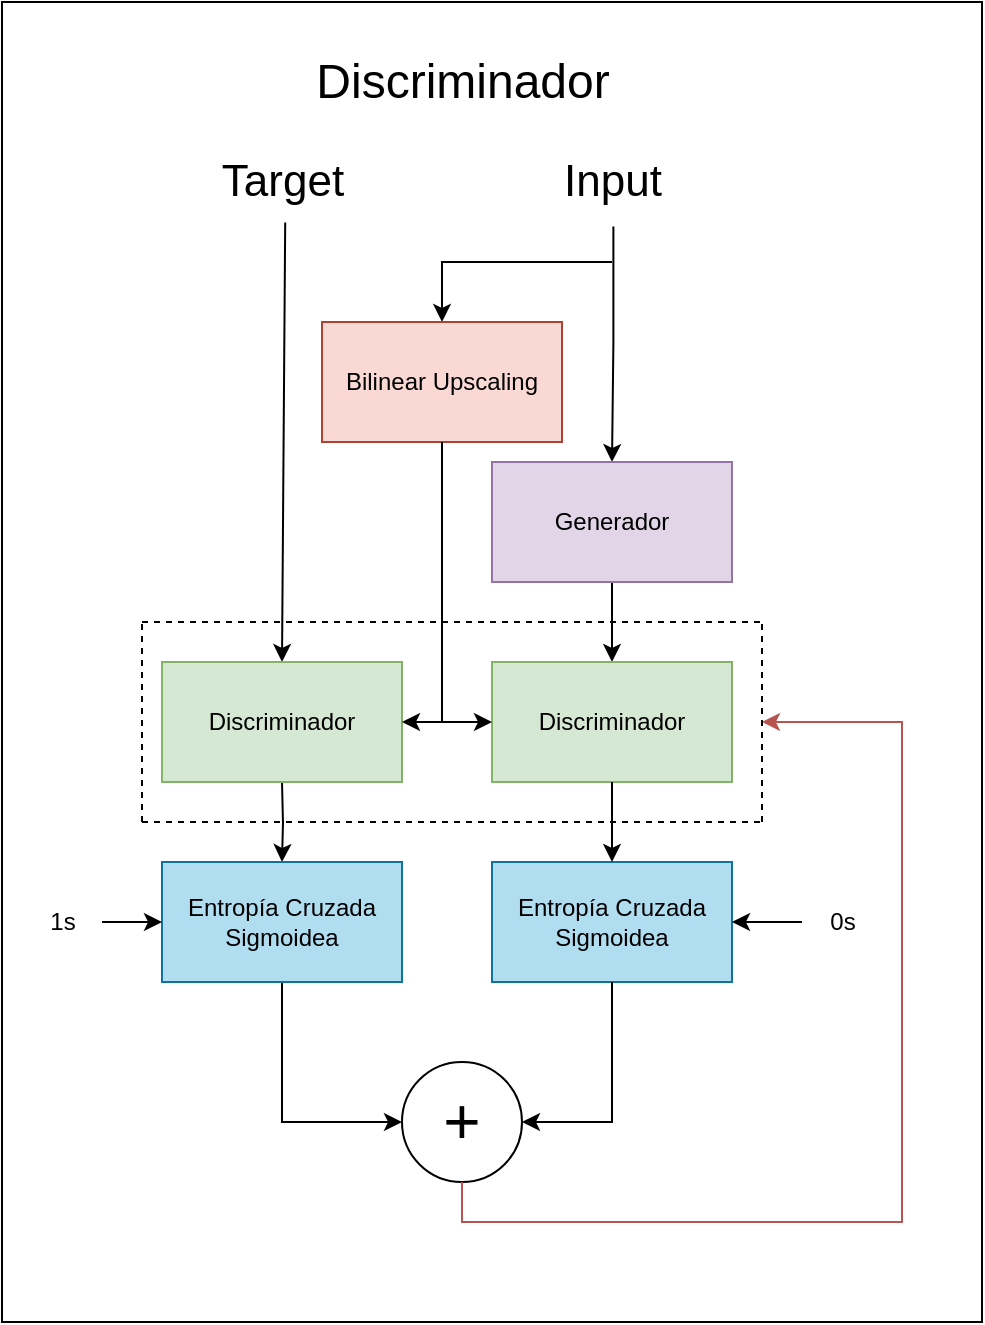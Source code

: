 <mxfile version="24.3.1" type="device">
  <diagram name="Página-1" id="pb9grvpv6j3vmiJ66n1o">
    <mxGraphModel dx="1688" dy="915" grid="1" gridSize="10" guides="1" tooltips="1" connect="1" arrows="1" fold="1" page="1" pageScale="1" pageWidth="1169" pageHeight="827" math="0" shadow="0">
      <root>
        <mxCell id="0" />
        <mxCell id="1" parent="0" />
        <mxCell id="otyhLCUbhe_SrRANuJHj-40" value="" style="rounded=0;whiteSpace=wrap;html=1;" vertex="1" parent="1">
          <mxGeometry x="130" y="110" width="490" height="660" as="geometry" />
        </mxCell>
        <mxCell id="otyhLCUbhe_SrRANuJHj-2" value="&lt;font style=&quot;font-size: 22px;&quot;&gt;Target&lt;/font&gt;" style="text;html=1;align=center;verticalAlign=middle;resizable=0;points=[];autosize=1;strokeColor=none;fillColor=none;" vertex="1" parent="1">
          <mxGeometry x="230" y="180" width="80" height="40" as="geometry" />
        </mxCell>
        <mxCell id="otyhLCUbhe_SrRANuJHj-3" value="" style="edgeStyle=orthogonalEdgeStyle;rounded=0;orthogonalLoop=1;jettySize=auto;html=1;exitX=0.51;exitY=1.056;exitDx=0;exitDy=0;exitPerimeter=0;" edge="1" parent="1" source="otyhLCUbhe_SrRANuJHj-4" target="otyhLCUbhe_SrRANuJHj-9">
          <mxGeometry relative="1" as="geometry">
            <mxPoint x="435" y="270" as="sourcePoint" />
          </mxGeometry>
        </mxCell>
        <mxCell id="otyhLCUbhe_SrRANuJHj-4" value="&lt;font style=&quot;font-size: 22px;&quot;&gt;Input&lt;/font&gt;" style="text;html=1;align=center;verticalAlign=middle;resizable=0;points=[];autosize=1;strokeColor=none;fillColor=none;" vertex="1" parent="1">
          <mxGeometry x="400" y="180" width="70" height="40" as="geometry" />
        </mxCell>
        <mxCell id="otyhLCUbhe_SrRANuJHj-5" value="" style="endArrow=classic;html=1;rounded=0;exitX=0.52;exitY=1.007;exitDx=0;exitDy=0;exitPerimeter=0;entryX=0.5;entryY=0;entryDx=0;entryDy=0;" edge="1" parent="1" source="otyhLCUbhe_SrRANuJHj-2">
          <mxGeometry width="50" height="50" relative="1" as="geometry">
            <mxPoint x="300" y="370" as="sourcePoint" />
            <mxPoint x="270" y="440" as="targetPoint" />
          </mxGeometry>
        </mxCell>
        <mxCell id="otyhLCUbhe_SrRANuJHj-6" value="" style="edgeStyle=orthogonalEdgeStyle;rounded=0;orthogonalLoop=1;jettySize=auto;html=1;" edge="1" parent="1">
          <mxGeometry relative="1" as="geometry">
            <mxPoint x="270" y="500" as="sourcePoint" />
            <mxPoint x="270" y="540" as="targetPoint" />
          </mxGeometry>
        </mxCell>
        <mxCell id="otyhLCUbhe_SrRANuJHj-8" value="" style="edgeStyle=orthogonalEdgeStyle;rounded=0;orthogonalLoop=1;jettySize=auto;html=1;" edge="1" parent="1" source="otyhLCUbhe_SrRANuJHj-9" target="otyhLCUbhe_SrRANuJHj-10">
          <mxGeometry relative="1" as="geometry" />
        </mxCell>
        <mxCell id="otyhLCUbhe_SrRANuJHj-9" value="Generador" style="whiteSpace=wrap;html=1;fillColor=#e1d5e7;strokeColor=#9673a6;" vertex="1" parent="1">
          <mxGeometry x="375" y="340" width="120" height="60" as="geometry" />
        </mxCell>
        <mxCell id="otyhLCUbhe_SrRANuJHj-10" value="Discriminador" style="whiteSpace=wrap;html=1;fillColor=#d5e8d4;strokeColor=#82b366;" vertex="1" parent="1">
          <mxGeometry x="375" y="440" width="120" height="60" as="geometry" />
        </mxCell>
        <mxCell id="otyhLCUbhe_SrRANuJHj-13" value="&lt;font style=&quot;font-size: 32px;&quot;&gt;+&lt;/font&gt;" style="ellipse;whiteSpace=wrap;html=1;aspect=fixed;" vertex="1" parent="1">
          <mxGeometry x="330" y="640" width="60" height="60" as="geometry" />
        </mxCell>
        <mxCell id="otyhLCUbhe_SrRANuJHj-14" value="" style="endArrow=classic;html=1;rounded=0;exitX=0.5;exitY=1;exitDx=0;exitDy=0;entryX=0;entryY=0.5;entryDx=0;entryDy=0;" edge="1" parent="1" target="otyhLCUbhe_SrRANuJHj-13">
          <mxGeometry width="50" height="50" relative="1" as="geometry">
            <mxPoint x="270" y="600" as="sourcePoint" />
            <mxPoint x="270" y="670" as="targetPoint" />
            <Array as="points">
              <mxPoint x="270" y="670" />
            </Array>
          </mxGeometry>
        </mxCell>
        <mxCell id="otyhLCUbhe_SrRANuJHj-15" value="Entropía Cruzada Sigmoidea" style="whiteSpace=wrap;html=1;rounded=0;fillColor=#b1ddf0;strokeColor=#10739e;" vertex="1" parent="1">
          <mxGeometry x="375" y="540" width="120" height="60" as="geometry" />
        </mxCell>
        <mxCell id="otyhLCUbhe_SrRANuJHj-16" value="&lt;font style=&quot;font-size: 24px;&quot;&gt;Discriminador&lt;/font&gt;" style="text;html=1;align=center;verticalAlign=middle;resizable=0;points=[];autosize=1;strokeColor=none;fillColor=none;" vertex="1" parent="1">
          <mxGeometry x="275" y="130" width="170" height="40" as="geometry" />
        </mxCell>
        <mxCell id="otyhLCUbhe_SrRANuJHj-17" value="" style="endArrow=classic;html=1;rounded=0;exitX=0.5;exitY=1;exitDx=0;exitDy=0;fillColor=#f8cecc;strokeColor=#b85450;" edge="1" parent="1" source="otyhLCUbhe_SrRANuJHj-13">
          <mxGeometry width="50" height="50" relative="1" as="geometry">
            <mxPoint x="380" y="760" as="sourcePoint" />
            <mxPoint x="510" y="470" as="targetPoint" />
            <Array as="points">
              <mxPoint x="360" y="720" />
              <mxPoint x="580" y="720" />
              <mxPoint x="580" y="470" />
            </Array>
          </mxGeometry>
        </mxCell>
        <mxCell id="otyhLCUbhe_SrRANuJHj-18" value="" style="endArrow=classic;html=1;rounded=0;exitX=0.5;exitY=1;exitDx=0;exitDy=0;entryX=0.5;entryY=0;entryDx=0;entryDy=0;" edge="1" parent="1" source="otyhLCUbhe_SrRANuJHj-10" target="otyhLCUbhe_SrRANuJHj-15">
          <mxGeometry width="50" height="50" relative="1" as="geometry">
            <mxPoint x="490" y="560" as="sourcePoint" />
            <mxPoint x="540" y="510" as="targetPoint" />
          </mxGeometry>
        </mxCell>
        <mxCell id="otyhLCUbhe_SrRANuJHj-19" value="" style="endArrow=classic;html=1;rounded=0;exitX=0.5;exitY=1;exitDx=0;exitDy=0;entryX=1;entryY=0.5;entryDx=0;entryDy=0;" edge="1" parent="1" source="otyhLCUbhe_SrRANuJHj-15" target="otyhLCUbhe_SrRANuJHj-13">
          <mxGeometry width="50" height="50" relative="1" as="geometry">
            <mxPoint x="450" y="680" as="sourcePoint" />
            <mxPoint x="430" y="670" as="targetPoint" />
            <Array as="points">
              <mxPoint x="435" y="670" />
            </Array>
          </mxGeometry>
        </mxCell>
        <mxCell id="otyhLCUbhe_SrRANuJHj-20" value="" style="endArrow=classic;html=1;rounded=0;entryX=0.5;entryY=0;entryDx=0;entryDy=0;" edge="1" parent="1" target="otyhLCUbhe_SrRANuJHj-27">
          <mxGeometry width="50" height="50" relative="1" as="geometry">
            <mxPoint x="435" y="240" as="sourcePoint" />
            <mxPoint x="375" y="473" as="targetPoint" />
            <Array as="points">
              <mxPoint x="350" y="240" />
              <mxPoint x="350" y="260" />
            </Array>
          </mxGeometry>
        </mxCell>
        <mxCell id="otyhLCUbhe_SrRANuJHj-21" value="" style="edgeStyle=orthogonalEdgeStyle;rounded=0;orthogonalLoop=1;jettySize=auto;html=1;" edge="1" parent="1" source="otyhLCUbhe_SrRANuJHj-22" target="otyhLCUbhe_SrRANuJHj-15">
          <mxGeometry relative="1" as="geometry" />
        </mxCell>
        <mxCell id="otyhLCUbhe_SrRANuJHj-22" value="0s" style="text;html=1;align=center;verticalAlign=middle;resizable=0;points=[];autosize=1;strokeColor=none;fillColor=none;" vertex="1" parent="1">
          <mxGeometry x="530" y="555" width="40" height="30" as="geometry" />
        </mxCell>
        <mxCell id="otyhLCUbhe_SrRANuJHj-24" value="Discriminador" style="whiteSpace=wrap;html=1;fillColor=#d5e8d4;strokeColor=#82b366;" vertex="1" parent="1">
          <mxGeometry x="210" y="440" width="120" height="60" as="geometry" />
        </mxCell>
        <mxCell id="otyhLCUbhe_SrRANuJHj-27" value="Bilinear Upscaling" style="whiteSpace=wrap;html=1;rounded=0;fillColor=#fad9d5;strokeColor=#ae4132;" vertex="1" parent="1">
          <mxGeometry x="290" y="270" width="120" height="60" as="geometry" />
        </mxCell>
        <mxCell id="otyhLCUbhe_SrRANuJHj-30" value="" style="endArrow=classic;html=1;rounded=0;entryX=0;entryY=0.5;entryDx=0;entryDy=0;exitX=0.5;exitY=1;exitDx=0;exitDy=0;" edge="1" parent="1" source="otyhLCUbhe_SrRANuJHj-27">
          <mxGeometry width="50" height="50" relative="1" as="geometry">
            <mxPoint x="435" y="240" as="sourcePoint" />
            <mxPoint x="375" y="470" as="targetPoint" />
            <Array as="points">
              <mxPoint x="350" y="330" />
              <mxPoint x="350" y="470" />
            </Array>
          </mxGeometry>
        </mxCell>
        <mxCell id="otyhLCUbhe_SrRANuJHj-31" value="" style="endArrow=classic;html=1;rounded=0;entryX=1;entryY=0.5;entryDx=0;entryDy=0;exitX=0.5;exitY=1;exitDx=0;exitDy=0;" edge="1" parent="1" target="otyhLCUbhe_SrRANuJHj-24">
          <mxGeometry width="50" height="50" relative="1" as="geometry">
            <mxPoint x="350" y="330" as="sourcePoint" />
            <mxPoint x="375" y="470" as="targetPoint" />
            <Array as="points">
              <mxPoint x="350" y="330" />
              <mxPoint x="350" y="470" />
            </Array>
          </mxGeometry>
        </mxCell>
        <mxCell id="otyhLCUbhe_SrRANuJHj-33" value="Entropía Cruzada Sigmoidea" style="whiteSpace=wrap;html=1;rounded=0;fillColor=#b1ddf0;strokeColor=#10739e;" vertex="1" parent="1">
          <mxGeometry x="210" y="540" width="120" height="60" as="geometry" />
        </mxCell>
        <mxCell id="otyhLCUbhe_SrRANuJHj-35" value="" style="edgeStyle=orthogonalEdgeStyle;rounded=0;orthogonalLoop=1;jettySize=auto;html=1;" edge="1" parent="1" source="otyhLCUbhe_SrRANuJHj-34" target="otyhLCUbhe_SrRANuJHj-33">
          <mxGeometry relative="1" as="geometry" />
        </mxCell>
        <mxCell id="otyhLCUbhe_SrRANuJHj-34" value="1s" style="text;html=1;align=center;verticalAlign=middle;resizable=0;points=[];autosize=1;strokeColor=none;fillColor=none;" vertex="1" parent="1">
          <mxGeometry x="140" y="555" width="40" height="30" as="geometry" />
        </mxCell>
        <mxCell id="otyhLCUbhe_SrRANuJHj-36" value="" style="endArrow=none;dashed=1;html=1;rounded=0;" edge="1" parent="1">
          <mxGeometry width="50" height="50" relative="1" as="geometry">
            <mxPoint x="200" y="420" as="sourcePoint" />
            <mxPoint x="510" y="420" as="targetPoint" />
          </mxGeometry>
        </mxCell>
        <mxCell id="otyhLCUbhe_SrRANuJHj-37" value="" style="endArrow=none;dashed=1;html=1;rounded=0;" edge="1" parent="1">
          <mxGeometry width="50" height="50" relative="1" as="geometry">
            <mxPoint x="200" y="520" as="sourcePoint" />
            <mxPoint x="510" y="520" as="targetPoint" />
          </mxGeometry>
        </mxCell>
        <mxCell id="otyhLCUbhe_SrRANuJHj-38" value="" style="endArrow=none;dashed=1;html=1;rounded=0;" edge="1" parent="1">
          <mxGeometry width="50" height="50" relative="1" as="geometry">
            <mxPoint x="200" y="520" as="sourcePoint" />
            <mxPoint x="200" y="420" as="targetPoint" />
          </mxGeometry>
        </mxCell>
        <mxCell id="otyhLCUbhe_SrRANuJHj-39" value="" style="endArrow=none;dashed=1;html=1;rounded=0;" edge="1" parent="1">
          <mxGeometry width="50" height="50" relative="1" as="geometry">
            <mxPoint x="510" y="520" as="sourcePoint" />
            <mxPoint x="510" y="420" as="targetPoint" />
          </mxGeometry>
        </mxCell>
      </root>
    </mxGraphModel>
  </diagram>
</mxfile>
